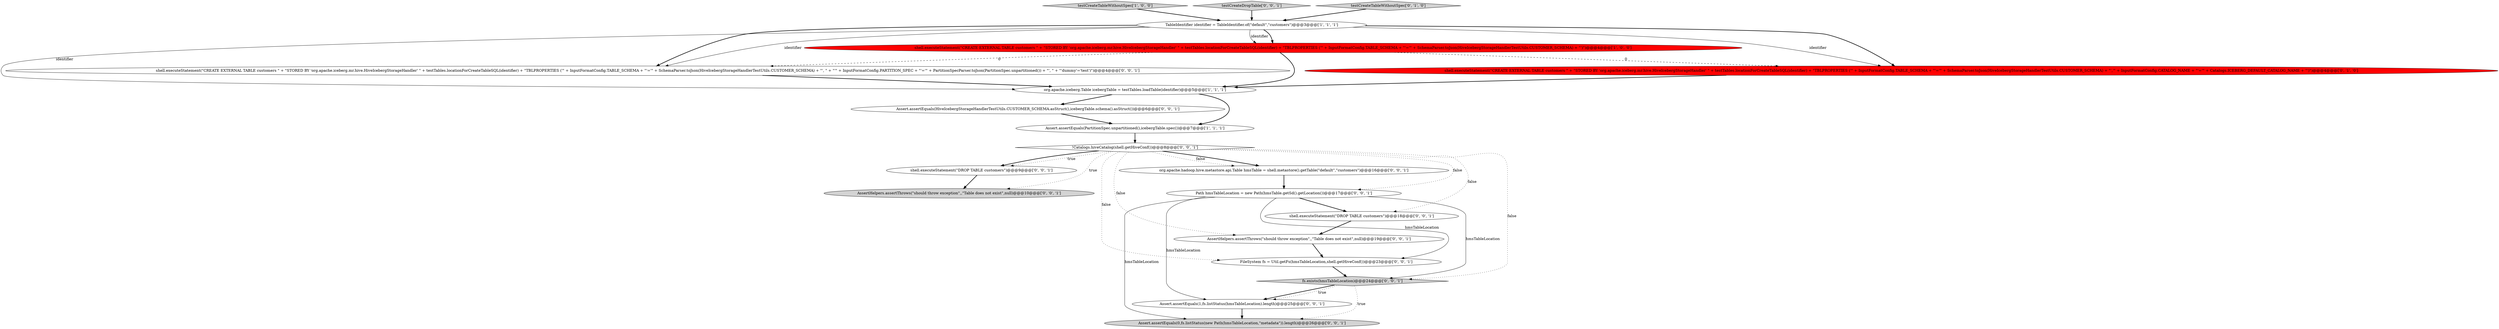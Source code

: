 digraph {
20 [style = filled, label = "shell.executeStatement(\"DROP TABLE customers\")@@@9@@@['0', '0', '1']", fillcolor = white, shape = ellipse image = "AAA0AAABBB3BBB"];
0 [style = filled, label = "TableIdentifier identifier = TableIdentifier.of(\"default\",\"customers\")@@@3@@@['1', '1', '1']", fillcolor = white, shape = ellipse image = "AAA0AAABBB1BBB"];
4 [style = filled, label = "testCreateTableWithoutSpec['1', '0', '0']", fillcolor = lightgray, shape = diamond image = "AAA0AAABBB1BBB"];
7 [style = filled, label = "shell.executeStatement(\"CREATE EXTERNAL TABLE customers \" + \"STORED BY 'org.apache.iceberg.mr.hive.HiveIcebergStorageHandler' \" + testTables.locationForCreateTableSQL(identifier) + \"TBLPROPERTIES ('\" + InputFormatConfig.TABLE_SCHEMA + \"'='\" + SchemaParser.toJson(HiveIcebergStorageHandlerTestUtils.CUSTOMER_SCHEMA) + \"', \" + \"'\" + InputFormatConfig.PARTITION_SPEC + \"'='\" + PartitionSpecParser.toJson(PartitionSpec.unpartitioned()) + \"', \" + \"'dummy'='test')\")@@@4@@@['0', '0', '1']", fillcolor = white, shape = ellipse image = "AAA0AAABBB3BBB"];
2 [style = filled, label = "Assert.assertEquals(PartitionSpec.unpartitioned(),icebergTable.spec())@@@7@@@['1', '1', '1']", fillcolor = white, shape = ellipse image = "AAA0AAABBB1BBB"];
19 [style = filled, label = "Assert.assertEquals(1,fs.listStatus(hmsTableLocation).length)@@@25@@@['0', '0', '1']", fillcolor = white, shape = ellipse image = "AAA0AAABBB3BBB"];
10 [style = filled, label = "fs.exists(hmsTableLocation)@@@24@@@['0', '0', '1']", fillcolor = lightgray, shape = diamond image = "AAA0AAABBB3BBB"];
8 [style = filled, label = "org.apache.hadoop.hive.metastore.api.Table hmsTable = shell.metastore().getTable(\"default\",\"customers\")@@@16@@@['0', '0', '1']", fillcolor = white, shape = ellipse image = "AAA0AAABBB3BBB"];
15 [style = filled, label = "Assert.assertEquals(HiveIcebergStorageHandlerTestUtils.CUSTOMER_SCHEMA.asStruct(),icebergTable.schema().asStruct())@@@6@@@['0', '0', '1']", fillcolor = white, shape = ellipse image = "AAA0AAABBB3BBB"];
1 [style = filled, label = "shell.executeStatement(\"CREATE EXTERNAL TABLE customers \" + \"STORED BY 'org.apache.iceberg.mr.hive.HiveIcebergStorageHandler' \" + testTables.locationForCreateTableSQL(identifier) + \"TBLPROPERTIES ('\" + InputFormatConfig.TABLE_SCHEMA + \"'='\" + SchemaParser.toJson(HiveIcebergStorageHandlerTestUtils.CUSTOMER_SCHEMA) + \"')\")@@@4@@@['1', '0', '0']", fillcolor = red, shape = ellipse image = "AAA1AAABBB1BBB"];
3 [style = filled, label = "org.apache.iceberg.Table icebergTable = testTables.loadTable(identifier)@@@5@@@['1', '1', '1']", fillcolor = white, shape = ellipse image = "AAA0AAABBB1BBB"];
17 [style = filled, label = "Assert.assertEquals(0,fs.listStatus(new Path(hmsTableLocation,\"metadata\")).length)@@@26@@@['0', '0', '1']", fillcolor = lightgray, shape = ellipse image = "AAA0AAABBB3BBB"];
11 [style = filled, label = "testCreateDropTable['0', '0', '1']", fillcolor = lightgray, shape = diamond image = "AAA0AAABBB3BBB"];
6 [style = filled, label = "shell.executeStatement(\"CREATE EXTERNAL TABLE customers \" + \"STORED BY 'org.apache.iceberg.mr.hive.HiveIcebergStorageHandler' \" + testTables.locationForCreateTableSQL(identifier) + \"TBLPROPERTIES ('\" + InputFormatConfig.TABLE_SCHEMA + \"'='\" + SchemaParser.toJson(HiveIcebergStorageHandlerTestUtils.CUSTOMER_SCHEMA) + \"','\" + InputFormatConfig.CATALOG_NAME + \"'='\" + Catalogs.ICEBERG_DEFAULT_CATALOG_NAME + \"')\")@@@4@@@['0', '1', '0']", fillcolor = red, shape = ellipse image = "AAA1AAABBB2BBB"];
16 [style = filled, label = "shell.executeStatement(\"DROP TABLE customers\")@@@18@@@['0', '0', '1']", fillcolor = white, shape = ellipse image = "AAA0AAABBB3BBB"];
9 [style = filled, label = "Path hmsTableLocation = new Path(hmsTable.getSd().getLocation())@@@17@@@['0', '0', '1']", fillcolor = white, shape = ellipse image = "AAA0AAABBB3BBB"];
18 [style = filled, label = "AssertHelpers.assertThrows(\"should throw exception\",,\"Table does not exist\",null)@@@19@@@['0', '0', '1']", fillcolor = white, shape = ellipse image = "AAA0AAABBB3BBB"];
12 [style = filled, label = "!Catalogs.hiveCatalog(shell.getHiveConf())@@@8@@@['0', '0', '1']", fillcolor = white, shape = diamond image = "AAA0AAABBB3BBB"];
5 [style = filled, label = "testCreateTableWithoutSpec['0', '1', '0']", fillcolor = lightgray, shape = diamond image = "AAA0AAABBB2BBB"];
13 [style = filled, label = "AssertHelpers.assertThrows(\"should throw exception\",,\"Table does not exist\",null)@@@10@@@['0', '0', '1']", fillcolor = lightgray, shape = ellipse image = "AAA0AAABBB3BBB"];
14 [style = filled, label = "FileSystem fs = Util.getFs(hmsTableLocation,shell.getHiveConf())@@@23@@@['0', '0', '1']", fillcolor = white, shape = ellipse image = "AAA0AAABBB3BBB"];
6->3 [style = bold, label=""];
15->2 [style = bold, label=""];
16->18 [style = bold, label=""];
20->13 [style = bold, label=""];
12->10 [style = dotted, label="false"];
0->6 [style = bold, label=""];
0->3 [style = solid, label="identifier"];
10->19 [style = bold, label=""];
9->19 [style = solid, label="hmsTableLocation"];
1->3 [style = bold, label=""];
12->20 [style = bold, label=""];
14->10 [style = bold, label=""];
3->15 [style = bold, label=""];
19->17 [style = bold, label=""];
9->10 [style = solid, label="hmsTableLocation"];
9->14 [style = solid, label="hmsTableLocation"];
9->16 [style = bold, label=""];
7->3 [style = bold, label=""];
2->12 [style = bold, label=""];
4->0 [style = bold, label=""];
0->7 [style = bold, label=""];
10->17 [style = dotted, label="true"];
12->16 [style = dotted, label="false"];
9->17 [style = solid, label="hmsTableLocation"];
12->8 [style = dotted, label="false"];
11->0 [style = bold, label=""];
12->13 [style = dotted, label="true"];
12->9 [style = dotted, label="false"];
12->20 [style = dotted, label="true"];
0->6 [style = solid, label="identifier"];
3->2 [style = bold, label=""];
5->0 [style = bold, label=""];
12->8 [style = bold, label=""];
0->1 [style = bold, label=""];
10->19 [style = dotted, label="true"];
1->6 [style = dashed, label="0"];
8->9 [style = bold, label=""];
0->1 [style = solid, label="identifier"];
1->7 [style = dashed, label="0"];
18->14 [style = bold, label=""];
12->14 [style = dotted, label="false"];
0->7 [style = solid, label="identifier"];
12->18 [style = dotted, label="false"];
}
